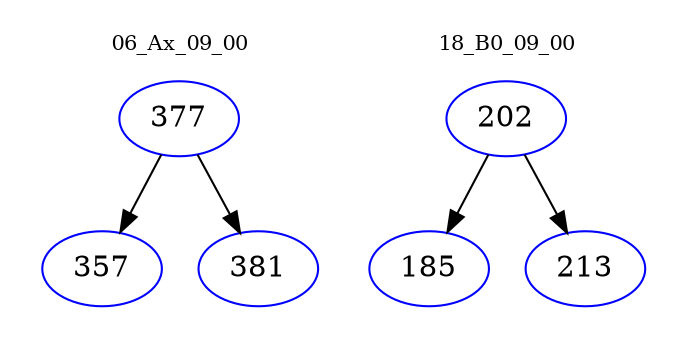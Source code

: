 digraph{
subgraph cluster_0 {
color = white
label = "06_Ax_09_00";
fontsize=10;
T0_377 [label="377", color="blue"]
T0_377 -> T0_357 [color="black"]
T0_357 [label="357", color="blue"]
T0_377 -> T0_381 [color="black"]
T0_381 [label="381", color="blue"]
}
subgraph cluster_1 {
color = white
label = "18_B0_09_00";
fontsize=10;
T1_202 [label="202", color="blue"]
T1_202 -> T1_185 [color="black"]
T1_185 [label="185", color="blue"]
T1_202 -> T1_213 [color="black"]
T1_213 [label="213", color="blue"]
}
}

